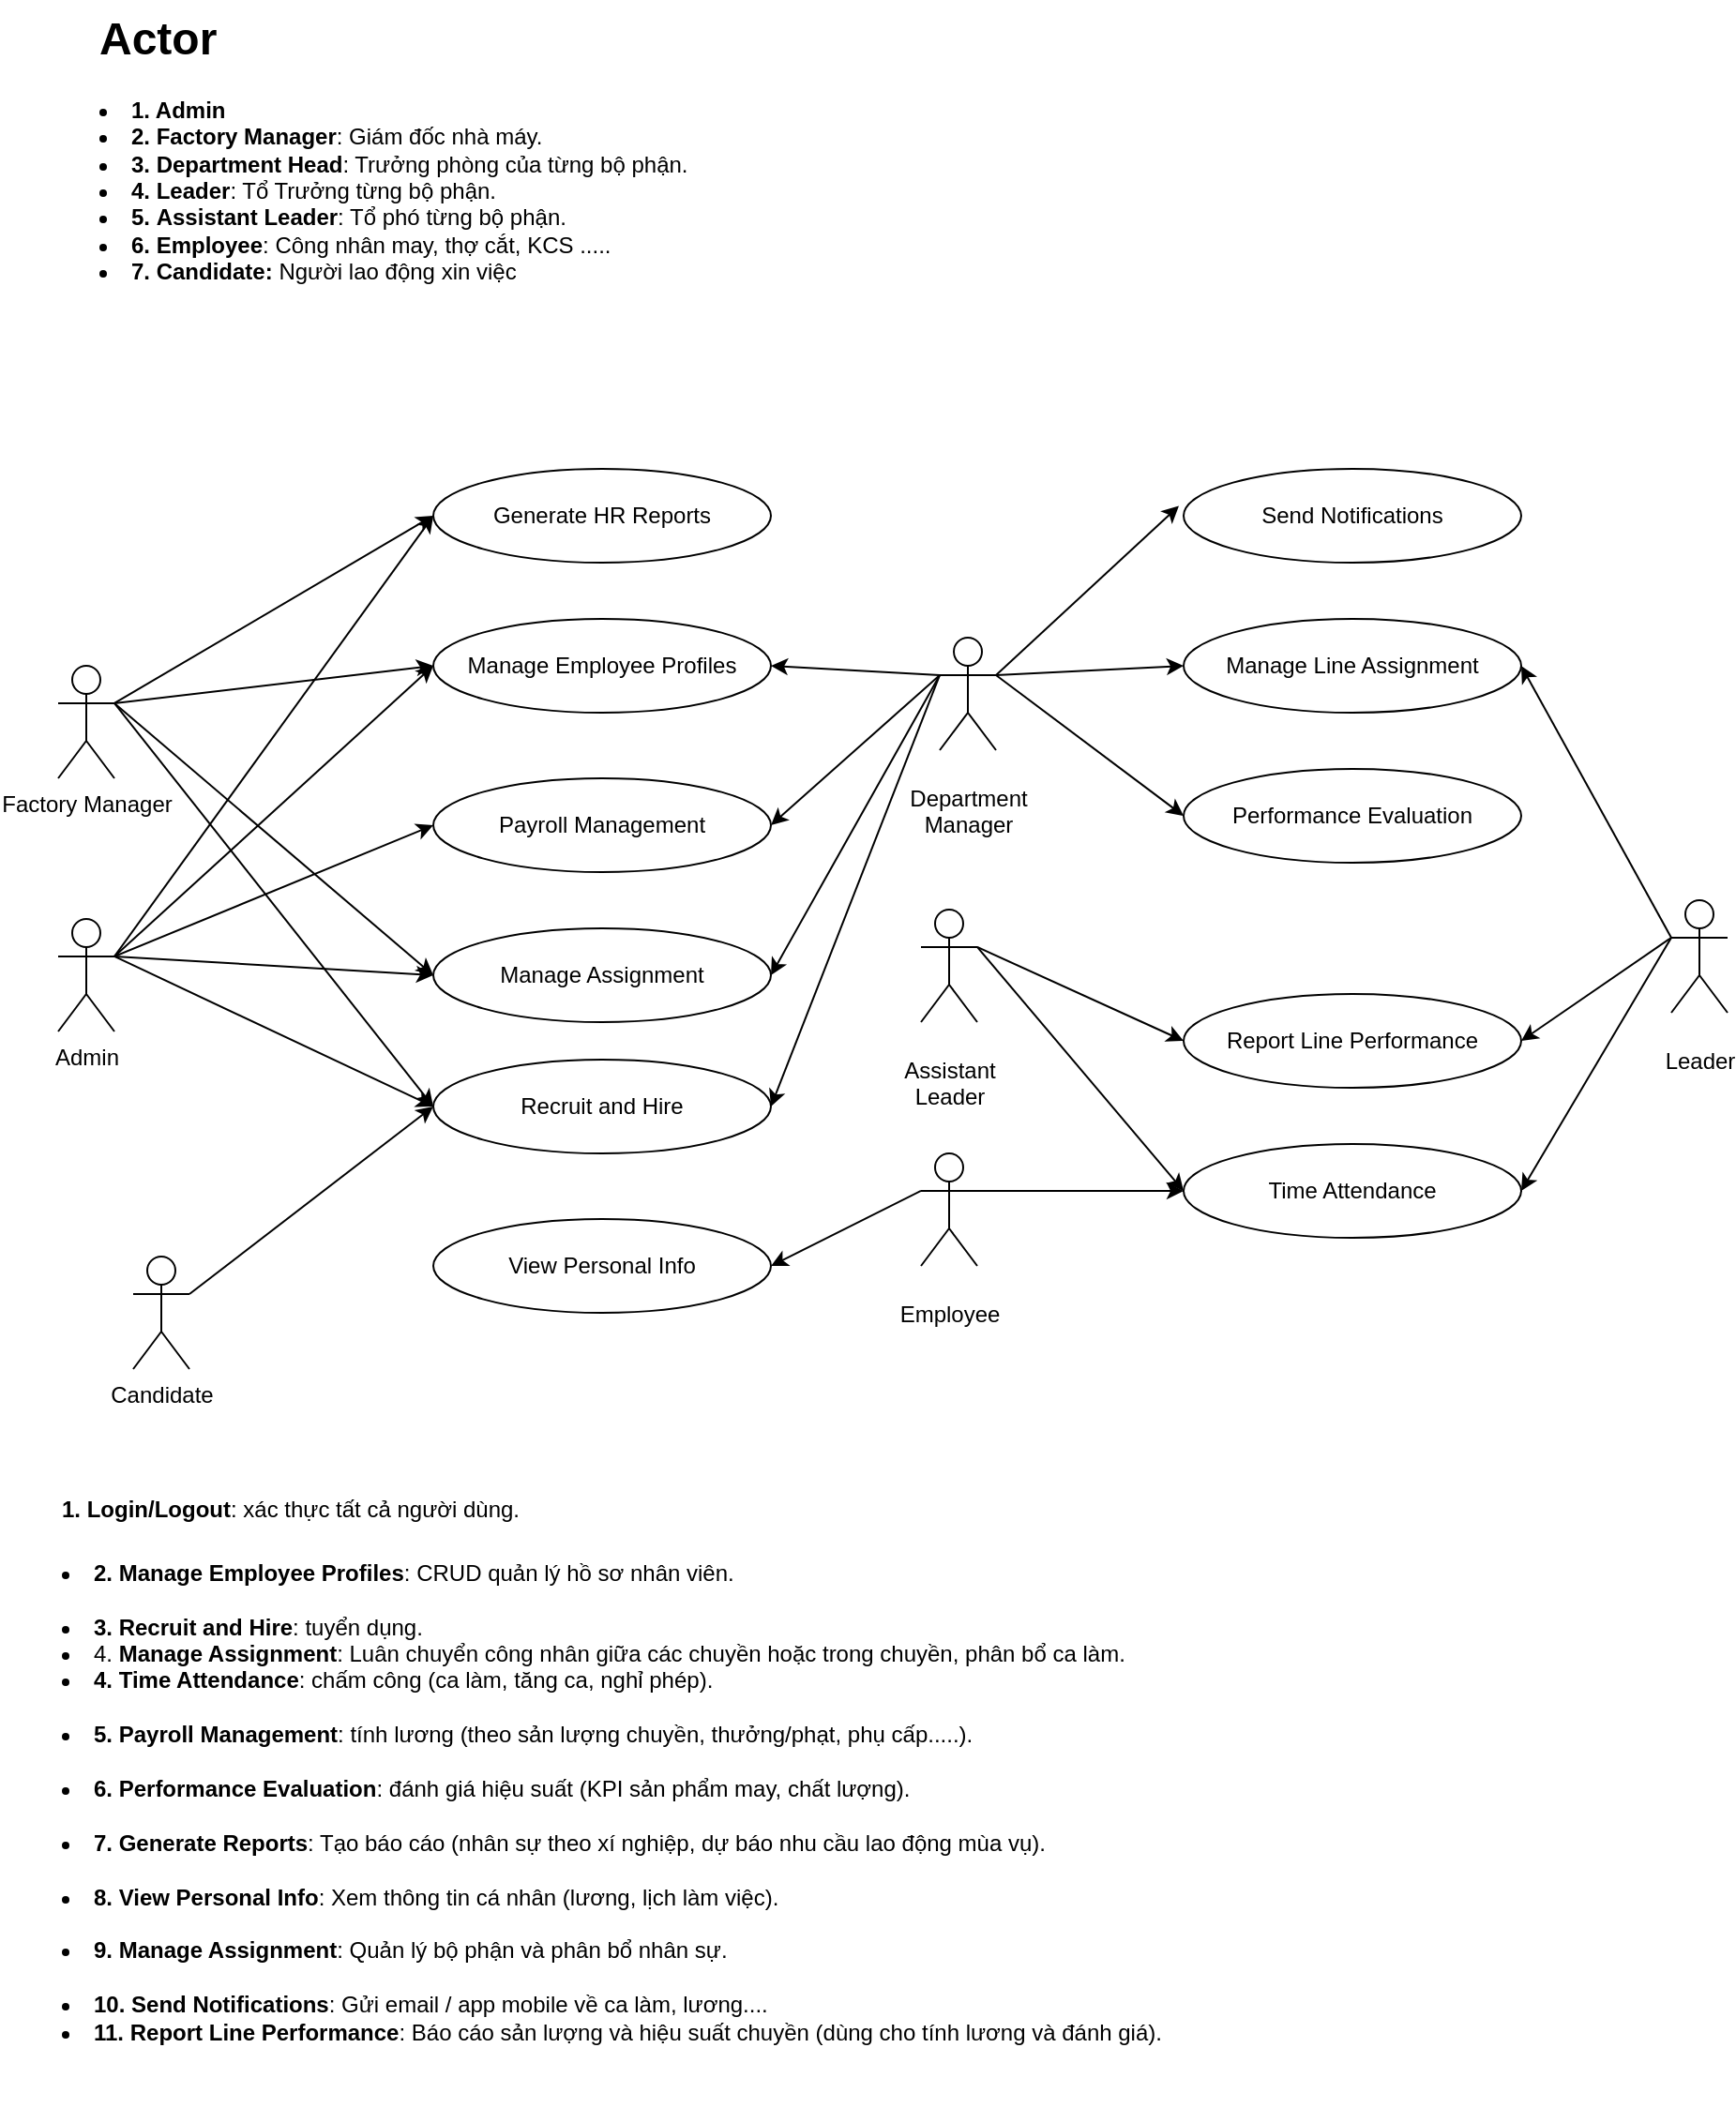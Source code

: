 <mxfile version="28.2.5">
  <diagram name="Page-1" id="Qdr_kwHjScFgfIdC0VMU">
    <mxGraphModel dx="1940" dy="624" grid="1" gridSize="10" guides="1" tooltips="1" connect="1" arrows="1" fold="1" page="1" pageScale="1" pageWidth="827" pageHeight="1169" math="0" shadow="0">
      <root>
        <mxCell id="0" />
        <mxCell id="1" parent="0" />
        <mxCell id="uj-CHMlZpiFNWq1PhYLO-1" value="Admin" style="shape=umlActor;verticalLabelPosition=bottom;verticalAlign=top;html=1;outlineConnect=0;" parent="1" vertex="1">
          <mxGeometry y="510" width="30" height="60" as="geometry" />
        </mxCell>
        <mxCell id="uj-CHMlZpiFNWq1PhYLO-3" value="&lt;p style=&quot;white-space-collapse: preserve;&quot; dir=&quot;auto&quot;&gt;Recruit and Hire&lt;/p&gt;" style="ellipse;whiteSpace=wrap;html=1;" parent="1" vertex="1">
          <mxGeometry x="200" y="585" width="180" height="50" as="geometry" />
        </mxCell>
        <mxCell id="uj-CHMlZpiFNWq1PhYLO-4" value="&lt;p style=&quot;white-space-collapse: preserve;&quot; dir=&quot;auto&quot;&gt;Manage Employee Profiles&lt;/p&gt;" style="ellipse;whiteSpace=wrap;html=1;" parent="1" vertex="1">
          <mxGeometry x="200" y="350" width="180" height="50" as="geometry" />
        </mxCell>
        <mxCell id="uj-CHMlZpiFNWq1PhYLO-5" value="&lt;p style=&quot;white-space-collapse: preserve;&quot; dir=&quot;auto&quot;&gt;Generate HR Reports&lt;/p&gt;" style="ellipse;whiteSpace=wrap;html=1;" parent="1" vertex="1">
          <mxGeometry x="200" y="270" width="180" height="50" as="geometry" />
        </mxCell>
        <mxCell id="uj-CHMlZpiFNWq1PhYLO-6" value="&lt;p style=&quot;white-space-collapse: preserve;&quot; dir=&quot;auto&quot;&gt;Payroll Management&lt;/p&gt;" style="ellipse;whiteSpace=wrap;html=1;" parent="1" vertex="1">
          <mxGeometry x="200" y="435" width="180" height="50" as="geometry" />
        </mxCell>
        <mxCell id="uj-CHMlZpiFNWq1PhYLO-7" value="" style="endArrow=classic;html=1;rounded=0;entryX=0;entryY=0.5;entryDx=0;entryDy=0;exitX=1;exitY=0.333;exitDx=0;exitDy=0;exitPerimeter=0;" parent="1" source="uj-CHMlZpiFNWq1PhYLO-1" target="uj-CHMlZpiFNWq1PhYLO-4" edge="1">
          <mxGeometry width="50" height="50" relative="1" as="geometry">
            <mxPoint x="60" y="480" as="sourcePoint" />
            <mxPoint x="110" y="430" as="targetPoint" />
          </mxGeometry>
        </mxCell>
        <mxCell id="uj-CHMlZpiFNWq1PhYLO-9" value="" style="endArrow=classic;html=1;rounded=0;entryX=0;entryY=0.5;entryDx=0;entryDy=0;exitX=1;exitY=0.333;exitDx=0;exitDy=0;exitPerimeter=0;" parent="1" source="uj-CHMlZpiFNWq1PhYLO-1" target="uj-CHMlZpiFNWq1PhYLO-3" edge="1">
          <mxGeometry width="50" height="50" relative="1" as="geometry">
            <mxPoint x="70" y="490" as="sourcePoint" />
            <mxPoint x="120" y="440" as="targetPoint" />
          </mxGeometry>
        </mxCell>
        <mxCell id="uj-CHMlZpiFNWq1PhYLO-11" value="" style="endArrow=classic;html=1;rounded=0;exitX=1;exitY=0.333;exitDx=0;exitDy=0;exitPerimeter=0;entryX=0;entryY=0.5;entryDx=0;entryDy=0;" parent="1" source="uj-CHMlZpiFNWq1PhYLO-1" target="uj-CHMlZpiFNWq1PhYLO-5" edge="1">
          <mxGeometry width="50" height="50" relative="1" as="geometry">
            <mxPoint x="350" y="630" as="sourcePoint" />
            <mxPoint x="400" y="580" as="targetPoint" />
          </mxGeometry>
        </mxCell>
        <mxCell id="uj-CHMlZpiFNWq1PhYLO-12" value="" style="endArrow=classic;html=1;rounded=0;exitX=1;exitY=0.333;exitDx=0;exitDy=0;exitPerimeter=0;entryX=0;entryY=0.5;entryDx=0;entryDy=0;" parent="1" source="uj-CHMlZpiFNWq1PhYLO-1" target="uj-CHMlZpiFNWq1PhYLO-6" edge="1">
          <mxGeometry width="50" height="50" relative="1" as="geometry">
            <mxPoint x="350" y="630" as="sourcePoint" />
            <mxPoint x="400" y="580" as="targetPoint" />
          </mxGeometry>
        </mxCell>
        <mxCell id="uj-CHMlZpiFNWq1PhYLO-13" value="Factory Manager" style="shape=umlActor;verticalLabelPosition=bottom;verticalAlign=top;html=1;outlineConnect=0;" parent="1" vertex="1">
          <mxGeometry y="375" width="30" height="60" as="geometry" />
        </mxCell>
        <mxCell id="uj-CHMlZpiFNWq1PhYLO-14" value="" style="endArrow=classic;html=1;rounded=0;exitX=1;exitY=0.333;exitDx=0;exitDy=0;exitPerimeter=0;entryX=0;entryY=0.5;entryDx=0;entryDy=0;" parent="1" source="uj-CHMlZpiFNWq1PhYLO-13" target="uj-CHMlZpiFNWq1PhYLO-4" edge="1">
          <mxGeometry width="50" height="50" relative="1" as="geometry">
            <mxPoint x="490" y="510" as="sourcePoint" />
            <mxPoint x="540" y="460" as="targetPoint" />
          </mxGeometry>
        </mxCell>
        <mxCell id="uj-CHMlZpiFNWq1PhYLO-15" value="" style="endArrow=classic;html=1;rounded=0;exitX=1;exitY=0.333;exitDx=0;exitDy=0;exitPerimeter=0;entryX=0;entryY=0.5;entryDx=0;entryDy=0;" parent="1" source="uj-CHMlZpiFNWq1PhYLO-13" target="uj-CHMlZpiFNWq1PhYLO-3" edge="1">
          <mxGeometry width="50" height="50" relative="1" as="geometry">
            <mxPoint x="490" y="510" as="sourcePoint" />
            <mxPoint x="540" y="460" as="targetPoint" />
          </mxGeometry>
        </mxCell>
        <mxCell id="uj-CHMlZpiFNWq1PhYLO-16" value="" style="endArrow=classic;html=1;rounded=0;exitX=1;exitY=0.333;exitDx=0;exitDy=0;exitPerimeter=0;entryX=0;entryY=0.5;entryDx=0;entryDy=0;" parent="1" source="uj-CHMlZpiFNWq1PhYLO-13" target="uj-CHMlZpiFNWq1PhYLO-5" edge="1">
          <mxGeometry width="50" height="50" relative="1" as="geometry">
            <mxPoint x="490" y="510" as="sourcePoint" />
            <mxPoint x="540" y="460" as="targetPoint" />
          </mxGeometry>
        </mxCell>
        <mxCell id="uj-CHMlZpiFNWq1PhYLO-24" value="" style="endArrow=classic;html=1;rounded=0;exitX=1;exitY=0.333;exitDx=0;exitDy=0;exitPerimeter=0;entryX=0;entryY=0.5;entryDx=0;entryDy=0;" parent="1" source="uj-CHMlZpiFNWq1PhYLO-41" target="uj-CHMlZpiFNWq1PhYLO-3" edge="1">
          <mxGeometry width="50" height="50" relative="1" as="geometry">
            <mxPoint x="580" y="350" as="sourcePoint" />
            <mxPoint x="560" y="500" as="targetPoint" />
          </mxGeometry>
        </mxCell>
        <mxCell id="uj-CHMlZpiFNWq1PhYLO-28" value="&lt;p style=&quot;white-space-collapse: preserve;&quot; dir=&quot;auto&quot;&gt;View Personal Info&lt;/p&gt;" style="ellipse;whiteSpace=wrap;html=1;" parent="1" vertex="1">
          <mxGeometry x="200" y="670" width="180" height="50" as="geometry" />
        </mxCell>
        <mxCell id="uj-CHMlZpiFNWq1PhYLO-29" value="&lt;p style=&quot;white-space: pre-wrap;&quot; dir=&quot;auto&quot;&gt;Department Manager&lt;/p&gt;" style="shape=umlActor;verticalLabelPosition=bottom;verticalAlign=top;html=1;outlineConnect=0;" parent="1" vertex="1">
          <mxGeometry x="470" y="360" width="30" height="60" as="geometry" />
        </mxCell>
        <mxCell id="uj-CHMlZpiFNWq1PhYLO-40" value="&lt;p style=&quot;white-space-collapse: preserve;&quot; dir=&quot;auto&quot;&gt;Performance Evaluation&lt;/p&gt;" style="ellipse;whiteSpace=wrap;html=1;" parent="1" vertex="1">
          <mxGeometry x="600" y="430" width="180" height="50" as="geometry" />
        </mxCell>
        <mxCell id="uj-CHMlZpiFNWq1PhYLO-41" value="Candidate" style="shape=umlActor;verticalLabelPosition=bottom;verticalAlign=top;html=1;outlineConnect=0;" parent="1" vertex="1">
          <mxGeometry x="40" y="690" width="30" height="60" as="geometry" />
        </mxCell>
        <mxCell id="uj-CHMlZpiFNWq1PhYLO-48" value="&lt;p style=&quot;white-space-collapse: preserve;&quot; dir=&quot;auto&quot;&gt;Send Notifications&lt;/p&gt;" style="ellipse;whiteSpace=wrap;html=1;" parent="1" vertex="1">
          <mxGeometry x="600" y="270" width="180" height="50" as="geometry" />
        </mxCell>
        <mxCell id="uj-CHMlZpiFNWq1PhYLO-52" value="&lt;h1 style=&quot;margin-top: 0px;&quot;&gt;&lt;strong style=&quot;background-color: transparent; color: light-dark(rgb(0, 0, 0), rgb(255, 255, 255)); font-size: 12px;&quot;&gt;1. Login/Logout&lt;/strong&gt;&lt;span style=&quot;background-color: transparent; color: light-dark(rgb(0, 0, 0), rgb(255, 255, 255)); font-size: 12px; font-weight: normal;&quot;&gt;: xác thực tất cả người dùng.&lt;/span&gt;&lt;/h1&gt;&lt;div&gt;&lt;li&gt;&lt;strong&gt;2. Manage Employee Profiles&lt;/strong&gt;: CRUD quản lý hồ sơ nhân viên.&lt;/li&gt;&lt;br&gt;&lt;li&gt;&lt;strong&gt;3. Recruit and Hire&lt;/strong&gt;: tuyển dụng.&lt;/li&gt;&lt;li&gt;4. &lt;b&gt;Manage Assignment&lt;/b&gt;: Luân chuyển công nhân giữa các chuyền hoặc trong chuyền, phân bổ ca làm.&lt;/li&gt;&lt;li&gt;&lt;strong&gt;4. Time Attendance&lt;/strong&gt;: chấm công (ca làm, tăng ca, nghỉ phép).&lt;/li&gt;&lt;br&gt;&lt;li&gt;&lt;strong&gt;5. Payroll Management&lt;/strong&gt;: tính lương (theo sản lượng chuyền, thưởng/phạt, phụ cấp.....).&lt;/li&gt;&lt;br&gt;&lt;li&gt;&lt;strong&gt;6. Performance Evaluation&lt;/strong&gt;: đánh giá hiệu suất (KPI sản phẩm may, chất lượng).&lt;/li&gt;&lt;br&gt;&lt;li&gt;&lt;strong&gt;7. Generate Reports&lt;/strong&gt;: Tạo báo cáo (nhân sự theo xí nghiệp, dự báo nhu cầu lao động mùa vụ).&lt;/li&gt;&lt;br&gt;&lt;li&gt;&lt;strong&gt;8. View Personal Info&lt;/strong&gt;: Xem thông tin cá nhân (lương, lịch làm việc).&lt;/li&gt;&lt;br&gt;&lt;li&gt;&lt;strong&gt;9. Manage Assignment&lt;/strong&gt;: Quản lý bộ phận và phân bổ nhân sự.&lt;/li&gt;&lt;br&gt;&lt;li&gt;&lt;strong&gt;10. Send Notifications&lt;/strong&gt;: Gửi email / app mobile về ca làm, lương....&lt;/li&gt;&lt;li&gt;&lt;b&gt;11.&amp;nbsp;&lt;/b&gt;&lt;strong style=&quot;background-color: transparent; color: light-dark(rgb(0, 0, 0), rgb(255, 255, 255));&quot;&gt;Report Line Performance&lt;/strong&gt;&lt;span style=&quot;background-color: transparent; color: light-dark(rgb(0, 0, 0), rgb(255, 255, 255));&quot;&gt;: Báo cáo sản lượng và hiệu suất chuyền (dùng cho tính lương và đánh giá).&lt;/span&gt;&lt;/li&gt;&lt;br/&gt;&lt;br/&gt;&lt;h4 dir=&quot;auto&quot;&gt;&lt;/h4&gt;&lt;/div&gt;" style="text;html=1;whiteSpace=wrap;overflow=hidden;rounded=0;" parent="1" vertex="1">
          <mxGeometry y="800" width="640" height="340" as="geometry" />
        </mxCell>
        <mxCell id="uj-CHMlZpiFNWq1PhYLO-53" value="&lt;h1 style=&quot;margin-top: 0px;&quot;&gt;Actor&lt;/h1&gt;&lt;li&gt;&lt;strong&gt;1. Admin&lt;/strong&gt;&lt;/li&gt;&lt;li&gt;&lt;strong&gt;2. Factory Manager&lt;/strong&gt;: Giám đốc nhà máy.&lt;/li&gt;&lt;li&gt;&lt;strong&gt;3. Department Head&lt;/strong&gt;: Trưởng phòng của từng bộ phận.&lt;/li&gt;&lt;li&gt;&lt;strong&gt;4. Leader&lt;/strong&gt;: Tổ Trưởng từng bộ phận.&lt;/li&gt;&lt;li&gt;&lt;strong&gt;5.&amp;nbsp;&lt;/strong&gt;&lt;b&gt;Assistant Leader&lt;/b&gt;: Tổ phó từng bộ phận.&lt;br&gt;&lt;/li&gt;&lt;li&gt;&lt;strong&gt;6. Employee&lt;/strong&gt;: Công nhân may, thợ cắt, KCS .....&lt;/li&gt;&lt;li&gt;&lt;strong&gt;7. Candidate:&lt;/strong&gt;&amp;nbsp;Người lao động xin việc&lt;/li&gt;&lt;p&gt;&lt;br&gt;&lt;br&gt;&lt;br&gt;&lt;br&gt;&lt;br&gt;&lt;/p&gt;&lt;li&gt;&lt;strong&gt;HR Staff (Nhân Viên Nhân Sự)&lt;/strong&gt;: Hỗ trợ hành chính, chấm công.&lt;/li&gt;" style="text;html=1;whiteSpace=wrap;overflow=hidden;rounded=0;" parent="1" vertex="1">
          <mxGeometry x="20" y="20" width="540" height="180" as="geometry" />
        </mxCell>
        <mxCell id="uj-CHMlZpiFNWq1PhYLO-54" value="&lt;p style=&quot;white-space-collapse: preserve;&quot; dir=&quot;auto&quot;&gt;Manage Assignment&lt;/p&gt;" style="ellipse;whiteSpace=wrap;html=1;" parent="1" vertex="1">
          <mxGeometry x="200" y="515" width="180" height="50" as="geometry" />
        </mxCell>
        <mxCell id="uj-CHMlZpiFNWq1PhYLO-55" value="" style="endArrow=classic;html=1;rounded=0;exitX=1;exitY=0.333;exitDx=0;exitDy=0;exitPerimeter=0;entryX=0;entryY=0.5;entryDx=0;entryDy=0;" parent="1" source="uj-CHMlZpiFNWq1PhYLO-1" target="uj-CHMlZpiFNWq1PhYLO-54" edge="1">
          <mxGeometry width="50" height="50" relative="1" as="geometry">
            <mxPoint x="450" y="660" as="sourcePoint" />
            <mxPoint x="500" y="610" as="targetPoint" />
          </mxGeometry>
        </mxCell>
        <mxCell id="uj-CHMlZpiFNWq1PhYLO-56" value="" style="endArrow=classic;html=1;rounded=0;exitX=1;exitY=0.333;exitDx=0;exitDy=0;exitPerimeter=0;entryX=0;entryY=0.5;entryDx=0;entryDy=0;" parent="1" source="uj-CHMlZpiFNWq1PhYLO-13" target="uj-CHMlZpiFNWq1PhYLO-54" edge="1">
          <mxGeometry width="50" height="50" relative="1" as="geometry">
            <mxPoint x="420" y="560" as="sourcePoint" />
            <mxPoint x="470" y="510" as="targetPoint" />
          </mxGeometry>
        </mxCell>
        <mxCell id="uj-CHMlZpiFNWq1PhYLO-57" value="" style="endArrow=classic;html=1;rounded=0;exitX=0;exitY=0.333;exitDx=0;exitDy=0;exitPerimeter=0;entryX=1;entryY=0.5;entryDx=0;entryDy=0;" parent="1" source="uj-CHMlZpiFNWq1PhYLO-29" target="uj-CHMlZpiFNWq1PhYLO-4" edge="1">
          <mxGeometry width="50" height="50" relative="1" as="geometry">
            <mxPoint x="440" y="580" as="sourcePoint" />
            <mxPoint x="490" y="530" as="targetPoint" />
          </mxGeometry>
        </mxCell>
        <mxCell id="uj-CHMlZpiFNWq1PhYLO-58" value="" style="endArrow=classic;html=1;rounded=0;entryX=1;entryY=0.5;entryDx=0;entryDy=0;exitX=0;exitY=0.333;exitDx=0;exitDy=0;exitPerimeter=0;" parent="1" source="uj-CHMlZpiFNWq1PhYLO-29" target="uj-CHMlZpiFNWq1PhYLO-3" edge="1">
          <mxGeometry width="50" height="50" relative="1" as="geometry">
            <mxPoint x="510" y="450" as="sourcePoint" />
            <mxPoint x="490" y="530" as="targetPoint" />
          </mxGeometry>
        </mxCell>
        <mxCell id="uj-CHMlZpiFNWq1PhYLO-61" value="" style="endArrow=classic;html=1;rounded=0;entryX=1;entryY=0.5;entryDx=0;entryDy=0;exitX=0;exitY=0.333;exitDx=0;exitDy=0;exitPerimeter=0;" parent="1" source="uj-CHMlZpiFNWq1PhYLO-29" target="uj-CHMlZpiFNWq1PhYLO-6" edge="1">
          <mxGeometry width="50" height="50" relative="1" as="geometry">
            <mxPoint x="510" y="450" as="sourcePoint" />
            <mxPoint x="490" y="530" as="targetPoint" />
          </mxGeometry>
        </mxCell>
        <mxCell id="uj-CHMlZpiFNWq1PhYLO-62" value="&lt;p style=&quot;white-space-collapse: preserve;&quot; dir=&quot;auto&quot;&gt;Report Line Performance&lt;/p&gt;" style="ellipse;whiteSpace=wrap;html=1;" parent="1" vertex="1">
          <mxGeometry x="600" y="550" width="180" height="50" as="geometry" />
        </mxCell>
        <mxCell id="uj-CHMlZpiFNWq1PhYLO-65" value="&lt;p style=&quot;white-space: pre-wrap;&quot; dir=&quot;auto&quot;&gt;Leader&lt;/p&gt;" style="shape=umlActor;verticalLabelPosition=bottom;verticalAlign=top;html=1;outlineConnect=0;" parent="1" vertex="1">
          <mxGeometry x="860" y="500" width="30" height="60" as="geometry" />
        </mxCell>
        <mxCell id="uj-CHMlZpiFNWq1PhYLO-66" value="&lt;p style=&quot;white-space: pre-wrap;&quot; dir=&quot;auto&quot;&gt;&lt;span style=&quot;background-color: transparent; color: light-dark(rgb(0, 0, 0), rgb(255, 255, 255));&quot;&gt;Assistant &lt;/span&gt;Leader&lt;/p&gt;" style="shape=umlActor;verticalLabelPosition=bottom;verticalAlign=top;html=1;outlineConnect=0;" parent="1" vertex="1">
          <mxGeometry x="460" y="505" width="30" height="60" as="geometry" />
        </mxCell>
        <mxCell id="uj-CHMlZpiFNWq1PhYLO-69" value="&lt;p style=&quot;white-space-collapse: preserve;&quot; dir=&quot;auto&quot;&gt;Manage Line Assignment&lt;/p&gt;" style="ellipse;whiteSpace=wrap;html=1;" parent="1" vertex="1">
          <mxGeometry x="600" y="350" width="180" height="50" as="geometry" />
        </mxCell>
        <mxCell id="uj-CHMlZpiFNWq1PhYLO-70" value="" style="endArrow=classic;html=1;rounded=0;exitX=0;exitY=0.333;exitDx=0;exitDy=0;exitPerimeter=0;entryX=1;entryY=0.5;entryDx=0;entryDy=0;" parent="1" source="uj-CHMlZpiFNWq1PhYLO-29" target="uj-CHMlZpiFNWq1PhYLO-54" edge="1">
          <mxGeometry width="50" height="50" relative="1" as="geometry">
            <mxPoint x="510" y="620" as="sourcePoint" />
            <mxPoint x="560" y="570" as="targetPoint" />
          </mxGeometry>
        </mxCell>
        <mxCell id="uj-CHMlZpiFNWq1PhYLO-71" value="" style="endArrow=classic;html=1;rounded=0;exitX=0;exitY=0.333;exitDx=0;exitDy=0;exitPerimeter=0;entryX=1;entryY=0.5;entryDx=0;entryDy=0;" parent="1" source="uj-CHMlZpiFNWq1PhYLO-65" target="uj-CHMlZpiFNWq1PhYLO-69" edge="1">
          <mxGeometry width="50" height="50" relative="1" as="geometry">
            <mxPoint x="510" y="620" as="sourcePoint" />
            <mxPoint x="560" y="570" as="targetPoint" />
          </mxGeometry>
        </mxCell>
        <mxCell id="uj-CHMlZpiFNWq1PhYLO-72" value="" style="endArrow=classic;html=1;rounded=0;exitX=1;exitY=0.333;exitDx=0;exitDy=0;exitPerimeter=0;entryX=0;entryY=0.5;entryDx=0;entryDy=0;" parent="1" source="uj-CHMlZpiFNWq1PhYLO-29" target="uj-CHMlZpiFNWq1PhYLO-69" edge="1">
          <mxGeometry width="50" height="50" relative="1" as="geometry">
            <mxPoint x="510" y="620" as="sourcePoint" />
            <mxPoint x="560" y="570" as="targetPoint" />
          </mxGeometry>
        </mxCell>
        <mxCell id="uj-CHMlZpiFNWq1PhYLO-73" value="" style="endArrow=classic;html=1;rounded=0;exitX=0;exitY=0.333;exitDx=0;exitDy=0;exitPerimeter=0;entryX=1;entryY=0.5;entryDx=0;entryDy=0;" parent="1" source="uj-CHMlZpiFNWq1PhYLO-65" target="uj-CHMlZpiFNWq1PhYLO-62" edge="1">
          <mxGeometry width="50" height="50" relative="1" as="geometry">
            <mxPoint x="510" y="620" as="sourcePoint" />
            <mxPoint x="560" y="570" as="targetPoint" />
          </mxGeometry>
        </mxCell>
        <mxCell id="uj-CHMlZpiFNWq1PhYLO-74" value="&lt;p style=&quot;white-space-collapse: preserve;&quot; dir=&quot;auto&quot;&gt;Time Attendance&lt;/p&gt;" style="ellipse;whiteSpace=wrap;html=1;" parent="1" vertex="1">
          <mxGeometry x="600" y="630" width="180" height="50" as="geometry" />
        </mxCell>
        <mxCell id="uj-CHMlZpiFNWq1PhYLO-75" value="" style="endArrow=classic;html=1;rounded=0;entryX=1;entryY=0.5;entryDx=0;entryDy=0;exitX=0;exitY=0.333;exitDx=0;exitDy=0;exitPerimeter=0;" parent="1" source="uj-CHMlZpiFNWq1PhYLO-65" target="uj-CHMlZpiFNWq1PhYLO-74" edge="1">
          <mxGeometry width="50" height="50" relative="1" as="geometry">
            <mxPoint x="540" y="630" as="sourcePoint" />
            <mxPoint x="560" y="660" as="targetPoint" />
          </mxGeometry>
        </mxCell>
        <mxCell id="uj-CHMlZpiFNWq1PhYLO-76" value="" style="endArrow=classic;html=1;rounded=0;exitX=1;exitY=0.333;exitDx=0;exitDy=0;exitPerimeter=0;entryX=0;entryY=0.5;entryDx=0;entryDy=0;" parent="1" source="uj-CHMlZpiFNWq1PhYLO-66" target="uj-CHMlZpiFNWq1PhYLO-74" edge="1">
          <mxGeometry width="50" height="50" relative="1" as="geometry">
            <mxPoint x="540" y="760" as="sourcePoint" />
            <mxPoint x="560" y="660" as="targetPoint" />
          </mxGeometry>
        </mxCell>
        <mxCell id="uj-CHMlZpiFNWq1PhYLO-77" value="" style="endArrow=classic;html=1;rounded=0;exitX=1;exitY=0.333;exitDx=0;exitDy=0;exitPerimeter=0;entryX=0;entryY=0.5;entryDx=0;entryDy=0;" parent="1" source="uj-CHMlZpiFNWq1PhYLO-66" target="uj-CHMlZpiFNWq1PhYLO-62" edge="1">
          <mxGeometry width="50" height="50" relative="1" as="geometry">
            <mxPoint x="630" y="660" as="sourcePoint" />
            <mxPoint x="680" y="610" as="targetPoint" />
          </mxGeometry>
        </mxCell>
        <mxCell id="uj-CHMlZpiFNWq1PhYLO-78" value="" style="endArrow=classic;html=1;rounded=0;exitX=1;exitY=0.333;exitDx=0;exitDy=0;exitPerimeter=0;entryX=-0.014;entryY=0.396;entryDx=0;entryDy=0;entryPerimeter=0;" parent="1" source="uj-CHMlZpiFNWq1PhYLO-29" target="uj-CHMlZpiFNWq1PhYLO-48" edge="1">
          <mxGeometry width="50" height="50" relative="1" as="geometry">
            <mxPoint x="630" y="530" as="sourcePoint" />
            <mxPoint x="680" y="480" as="targetPoint" />
          </mxGeometry>
        </mxCell>
        <mxCell id="uj-CHMlZpiFNWq1PhYLO-79" value="&lt;p style=&quot;white-space: pre-wrap;&quot; dir=&quot;auto&quot;&gt;Employee&lt;/p&gt;" style="shape=umlActor;verticalLabelPosition=bottom;verticalAlign=top;html=1;outlineConnect=0;" parent="1" vertex="1">
          <mxGeometry x="460" y="635" width="30" height="60" as="geometry" />
        </mxCell>
        <mxCell id="uj-CHMlZpiFNWq1PhYLO-80" value="" style="endArrow=classic;html=1;rounded=0;exitX=1;exitY=0.333;exitDx=0;exitDy=0;exitPerimeter=0;entryX=0;entryY=0.5;entryDx=0;entryDy=0;" parent="1" source="uj-CHMlZpiFNWq1PhYLO-79" target="uj-CHMlZpiFNWq1PhYLO-74" edge="1">
          <mxGeometry width="50" height="50" relative="1" as="geometry">
            <mxPoint x="740" y="580" as="sourcePoint" />
            <mxPoint x="790" y="530" as="targetPoint" />
          </mxGeometry>
        </mxCell>
        <mxCell id="uj-CHMlZpiFNWq1PhYLO-81" value="" style="endArrow=classic;html=1;rounded=0;exitX=0;exitY=0.333;exitDx=0;exitDy=0;exitPerimeter=0;entryX=1;entryY=0.5;entryDx=0;entryDy=0;" parent="1" source="uj-CHMlZpiFNWq1PhYLO-79" target="uj-CHMlZpiFNWq1PhYLO-28" edge="1">
          <mxGeometry width="50" height="50" relative="1" as="geometry">
            <mxPoint x="740" y="580" as="sourcePoint" />
            <mxPoint x="790" y="530" as="targetPoint" />
          </mxGeometry>
        </mxCell>
        <mxCell id="uj-CHMlZpiFNWq1PhYLO-84" value="" style="endArrow=classic;html=1;rounded=0;exitX=1;exitY=0.333;exitDx=0;exitDy=0;exitPerimeter=0;entryX=0;entryY=0.5;entryDx=0;entryDy=0;" parent="1" source="uj-CHMlZpiFNWq1PhYLO-29" target="uj-CHMlZpiFNWq1PhYLO-40" edge="1">
          <mxGeometry width="50" height="50" relative="1" as="geometry">
            <mxPoint x="750" y="660" as="sourcePoint" />
            <mxPoint x="800" y="610" as="targetPoint" />
          </mxGeometry>
        </mxCell>
      </root>
    </mxGraphModel>
  </diagram>
</mxfile>
